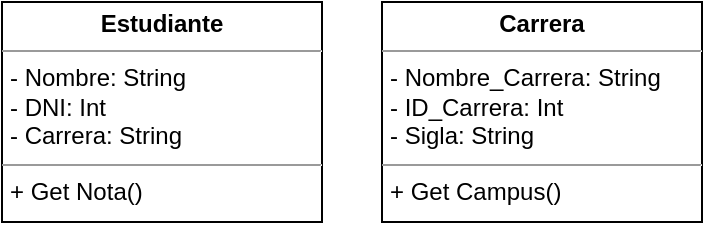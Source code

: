 <mxfile>
    <diagram id="61GvRXgqHpyRZ9gYV7D6" name="Página-1">
        <mxGraphModel dx="660" dy="507" grid="1" gridSize="10" guides="1" tooltips="1" connect="1" arrows="1" fold="1" page="1" pageScale="1" pageWidth="827" pageHeight="1169" math="0" shadow="0">
            <root>
                <mxCell id="0"/>
                <mxCell id="1" parent="0"/>
                <mxCell id="8" value="&lt;p style=&quot;margin:0px;margin-top:4px;text-align:center;&quot;&gt;&lt;b&gt;Estudiante&lt;/b&gt;&lt;/p&gt;&lt;hr size=&quot;1&quot;&gt;&lt;p style=&quot;margin:0px;margin-left:4px;&quot;&gt;- Nombre: String&lt;/p&gt;&lt;p style=&quot;margin:0px;margin-left:4px;&quot;&gt;- DNI: Int&lt;/p&gt;&lt;p style=&quot;margin:0px;margin-left:4px;&quot;&gt;- Carrera: String&lt;/p&gt;&lt;hr size=&quot;1&quot;&gt;&lt;p style=&quot;margin:0px;margin-left:4px;&quot;&gt;+ Get Nota()&lt;/p&gt;" style="verticalAlign=top;align=left;overflow=fill;fontSize=12;fontFamily=Helvetica;html=1;" parent="1" vertex="1">
                    <mxGeometry x="330" y="280" width="160" height="110" as="geometry"/>
                </mxCell>
                <mxCell id="9" value="&lt;p style=&quot;margin:0px;margin-top:4px;text-align:center;&quot;&gt;&lt;b&gt;Carrera&lt;/b&gt;&lt;/p&gt;&lt;hr size=&quot;1&quot;&gt;&lt;p style=&quot;margin:0px;margin-left:4px;&quot;&gt;- Nombre_Carrera: String&lt;/p&gt;&lt;p style=&quot;margin:0px;margin-left:4px;&quot;&gt;- ID_Carrera: Int&lt;/p&gt;&lt;p style=&quot;margin:0px;margin-left:4px;&quot;&gt;- Sigla: String&lt;/p&gt;&lt;hr size=&quot;1&quot;&gt;&lt;p style=&quot;margin:0px;margin-left:4px;&quot;&gt;+ Get Campus()&lt;/p&gt;" style="verticalAlign=top;align=left;overflow=fill;fontSize=12;fontFamily=Helvetica;html=1;" vertex="1" parent="1">
                    <mxGeometry x="520" y="280" width="160" height="110" as="geometry"/>
                </mxCell>
            </root>
        </mxGraphModel>
    </diagram>
</mxfile>